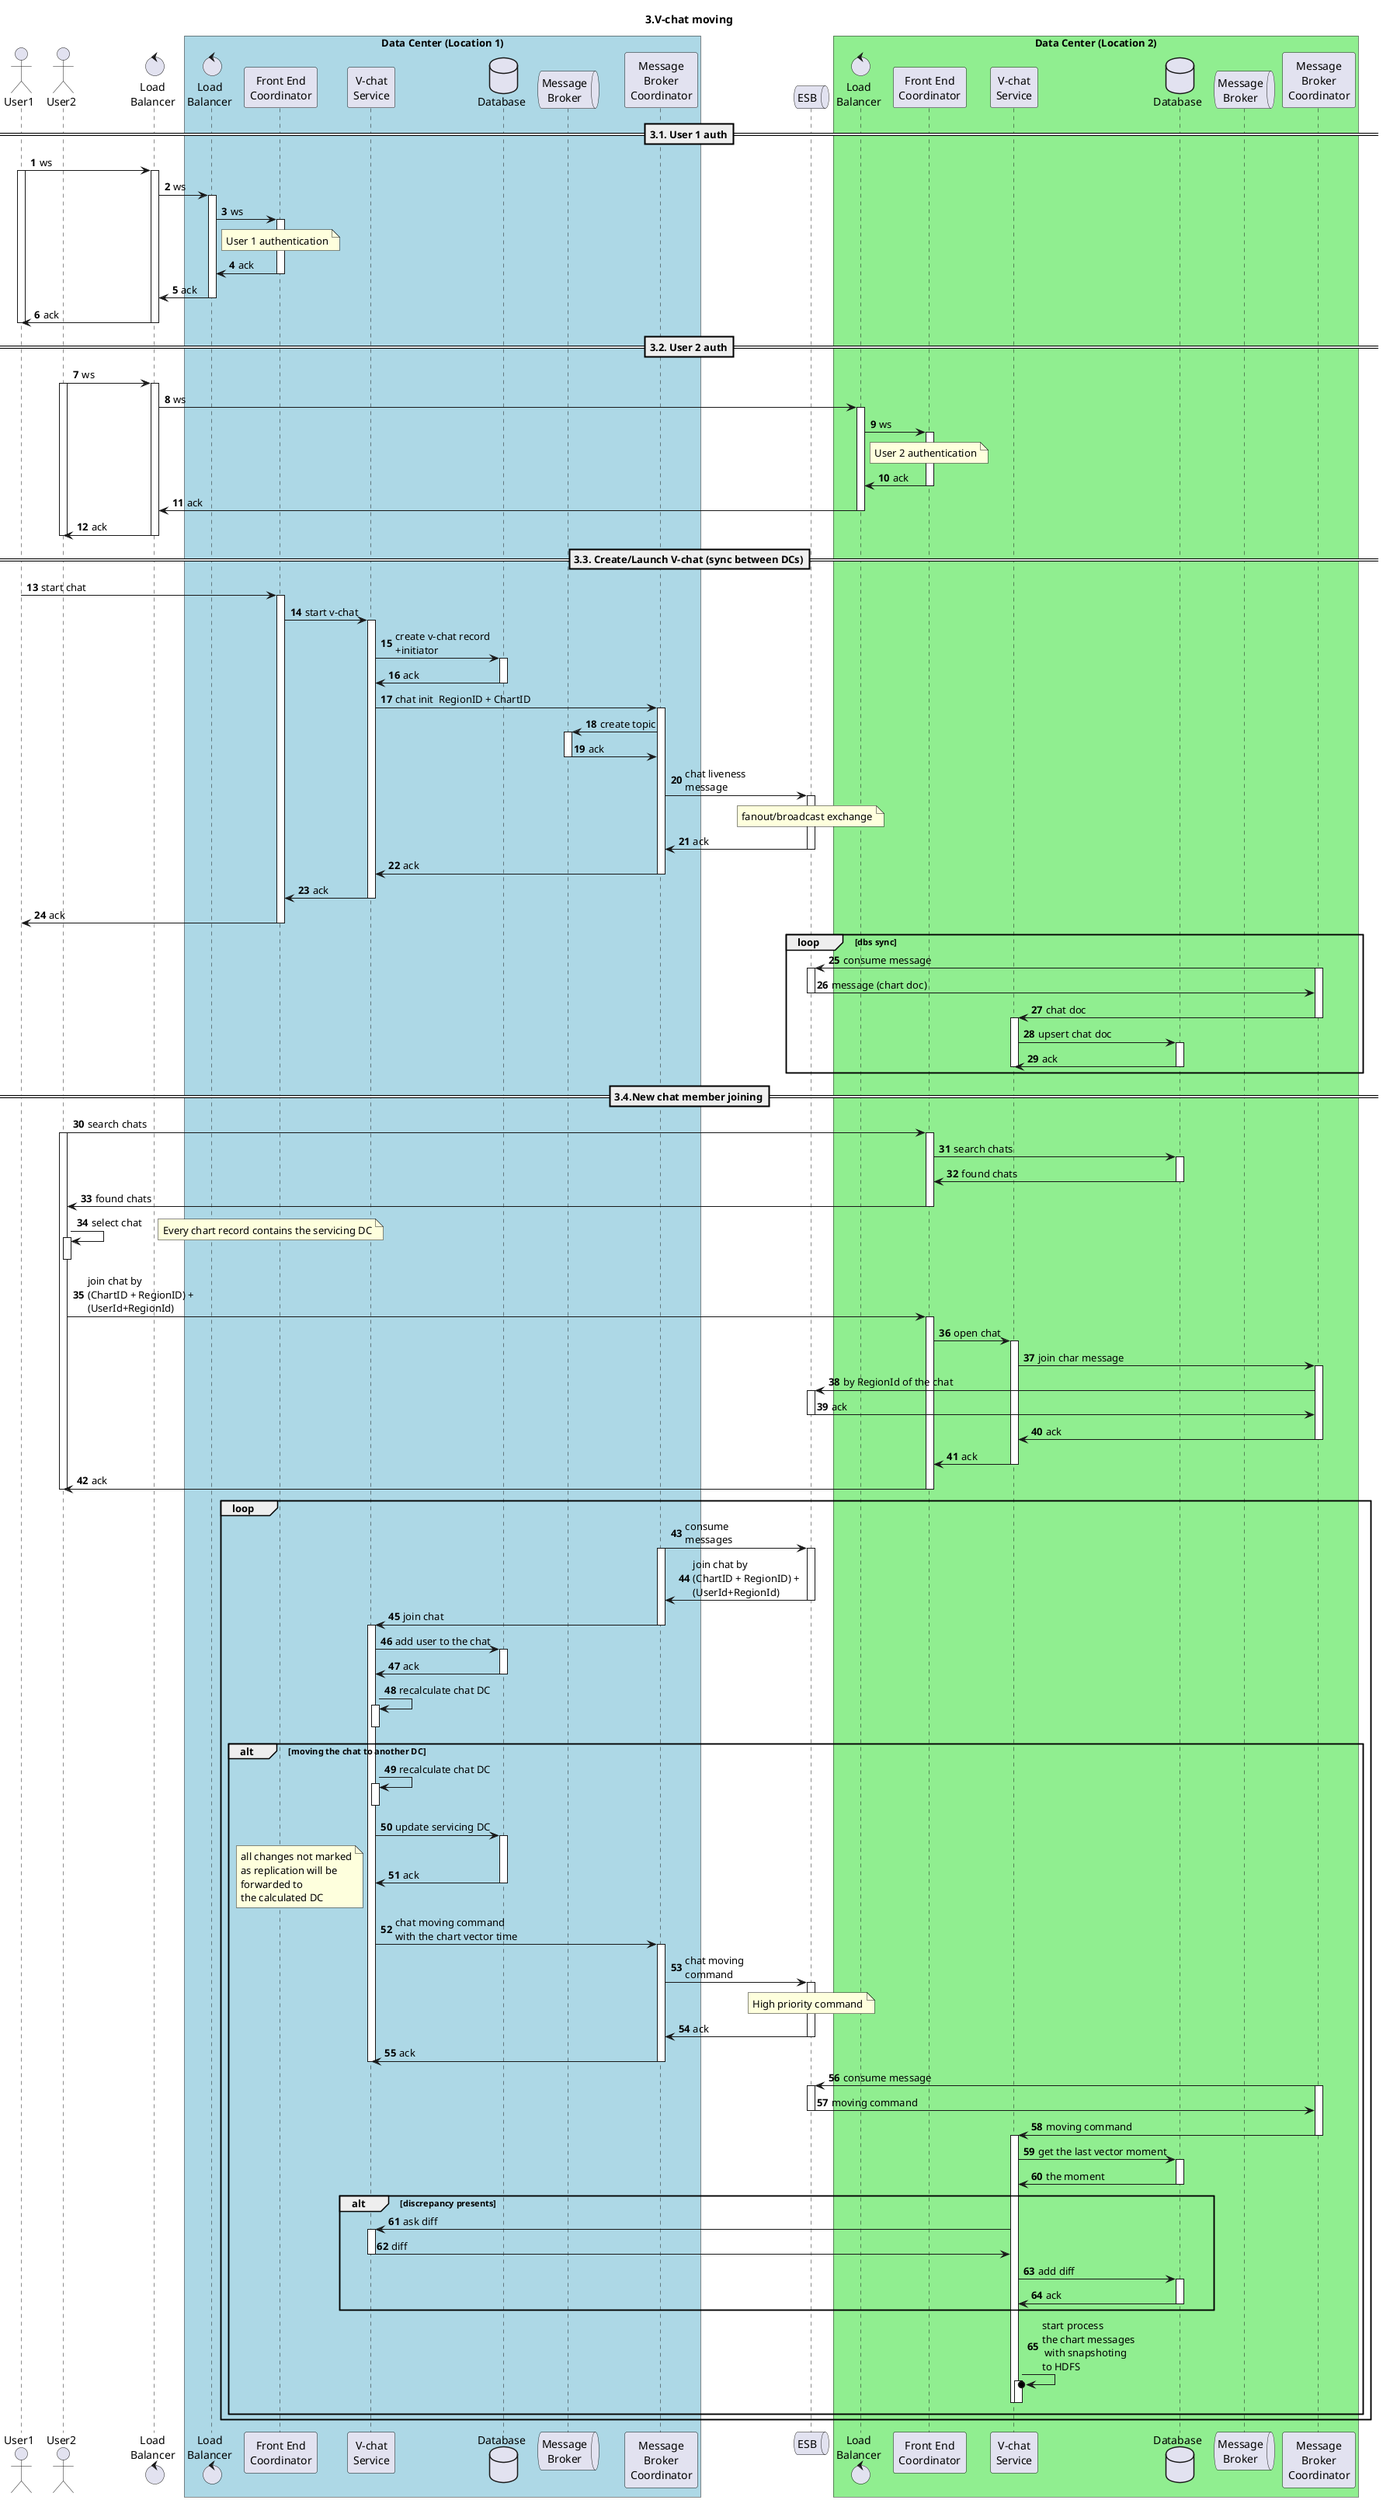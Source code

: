 @startuml
'https://plantuml.com/sequence-diagram

autonumber

title "3.V-chat moving"

actor User1 as u1
actor User2 as u2

control "Load\nBalancer" as elb

box "Data Center (Location 1)" #LightBlue
control "Load\nBalancer" as lb1
participant "Front End\nCoordinator" as fec1
participant "V-chat\nService" as vcs1
database "Database" as db1
queue "Message\nBroker" as mb1
participant "Message\nBroker\nCoordinator" as mbc1
end box

queue ESB as esb

box "Data Center (Location 2)" #LightGreen

control "Load\nBalancer" as lb2
participant "Front End\nCoordinator" as fec2
participant "V-chat\nService" as vcs2
database "Database" as db2
queue "Message\nBroker" as mb2
participant "Message\nBroker\nCoordinator" as mbc2
end box

==3.1. User 1 auth==
u1 -> elb++: ws
activate u1
elb -> lb1++: ws
lb1 -> fec1++: ws
note over fec1
User 1 authentication
end note
fec1 -> lb1--: ack
lb1 -> elb--: ack
elb -> u1--: ack
deactivate u1


==3.2. User 2 auth==

u2 -> elb++: ws
activate u2
elb -> lb2++: ws
lb2 -> fec2++: ws
note over fec2
User 2 authentication
end note
fec2 -> lb2--: ack
lb2 -> elb--: ack
elb -> u2--: ack
deactivate u2


== 3.3. Create/Launch V-chat (sync between DCs)==
u1 -> fec1++: start chat
fec1 -> vcs1++: start v-chat
vcs1-> db1++: create v-chat record\n+initiator
db1 -> vcs1--: ack
vcs1 -> mbc1++: chat init  RegionID + ChartID
mbc1 -> mb1++: create topic
mb1 -> mbc1--: ack
mbc1 -> esb++: chat liveness\nmessage
note over esb
fanout/broadcast exchange
end note
esb -> mbc1--: ack
mbc1 -> vcs1--:ack
vcs1->fec1--: ack
fec1 -> u1--: ack

loop dbs sync
mbc2 -> esb++: consume message
activate mbc2
esb -> mbc2--: message (chart doc)
mbc2 -> vcs2: chat doc
deactivate mbc2
activate vcs2
vcs2 -> db2++: upsert chat doc
db2 -> vcs2--: ack
deactivate vcs2
end


== 3.4.New chat member joining==
u2-> fec2++: search chats
activate u2
fec2 -> db2++: search chats
db2 -> fec2--: found chats
fec2 -> u2--: found chats
u2->u2++--: select chat
note right
Every chart record contains the servicing DC
end note
u2-> fec2++: join chat by\n(ChartID + RegionID) + \n(UserId+RegionId)

fec2 -> vcs2++: open chat
vcs2 -> mbc2++: join char message
mbc2 -> esb++: by RegionId of the chat
esb -> mbc2--: ack
mbc2 -> vcs2--: ack
vcs2 -> fec2--: ack
fec2 -> u2--: ack
deactivate u2

loop
mbc1 -> esb++: consume\nmessages
activate mbc1
esb -> mbc1--:  join chat by\n(ChartID + RegionID) + \n(UserId+RegionId)
mbc1 -> vcs1: join chat
deactivate mbc1
activate vcs1
vcs1 -> db1++: add user to the chat
db1 -> vcs1--: ack
vcs1 -> vcs1++--: recalculate chat DC

alt moving the chat to another DC
vcs1 -> vcs1++--: recalculate chat DC
vcs1 -> db1++: update servicing DC
db1 -> vcs1--: ack
note left
all changes not marked
as replication will be
forwarded to
the calculated DC
end note
vcs1 -> mbc1++: chat moving command\nwith the chart vector time
mbc1 -> esb++: chat moving\ncommand
note over esb
High priority command
end note
esb -> mbc1--: ack
mbc1 -> vcs1--:ack
deactivate vcs1

mbc2 -> esb++: consume message
activate mbc2
esb -> mbc2--: moving command
mbc2 -> vcs2: moving command
deactivate mbc2
activate vcs2
vcs2 -> db2++: get the last vector moment
db2 -> vcs2--: the moment
alt discrepancy presents
vcs2 -> vcs1++: ask diff
vcs1 -> vcs2--: diff
vcs2 -> db2++: add diff
db2 -> vcs2--: ack
end
vcs2 ->o vcs2++--: start process\nthe chart messages\n with snapshoting \nto HDFS
deactivate vcs2
end


end



@enduml